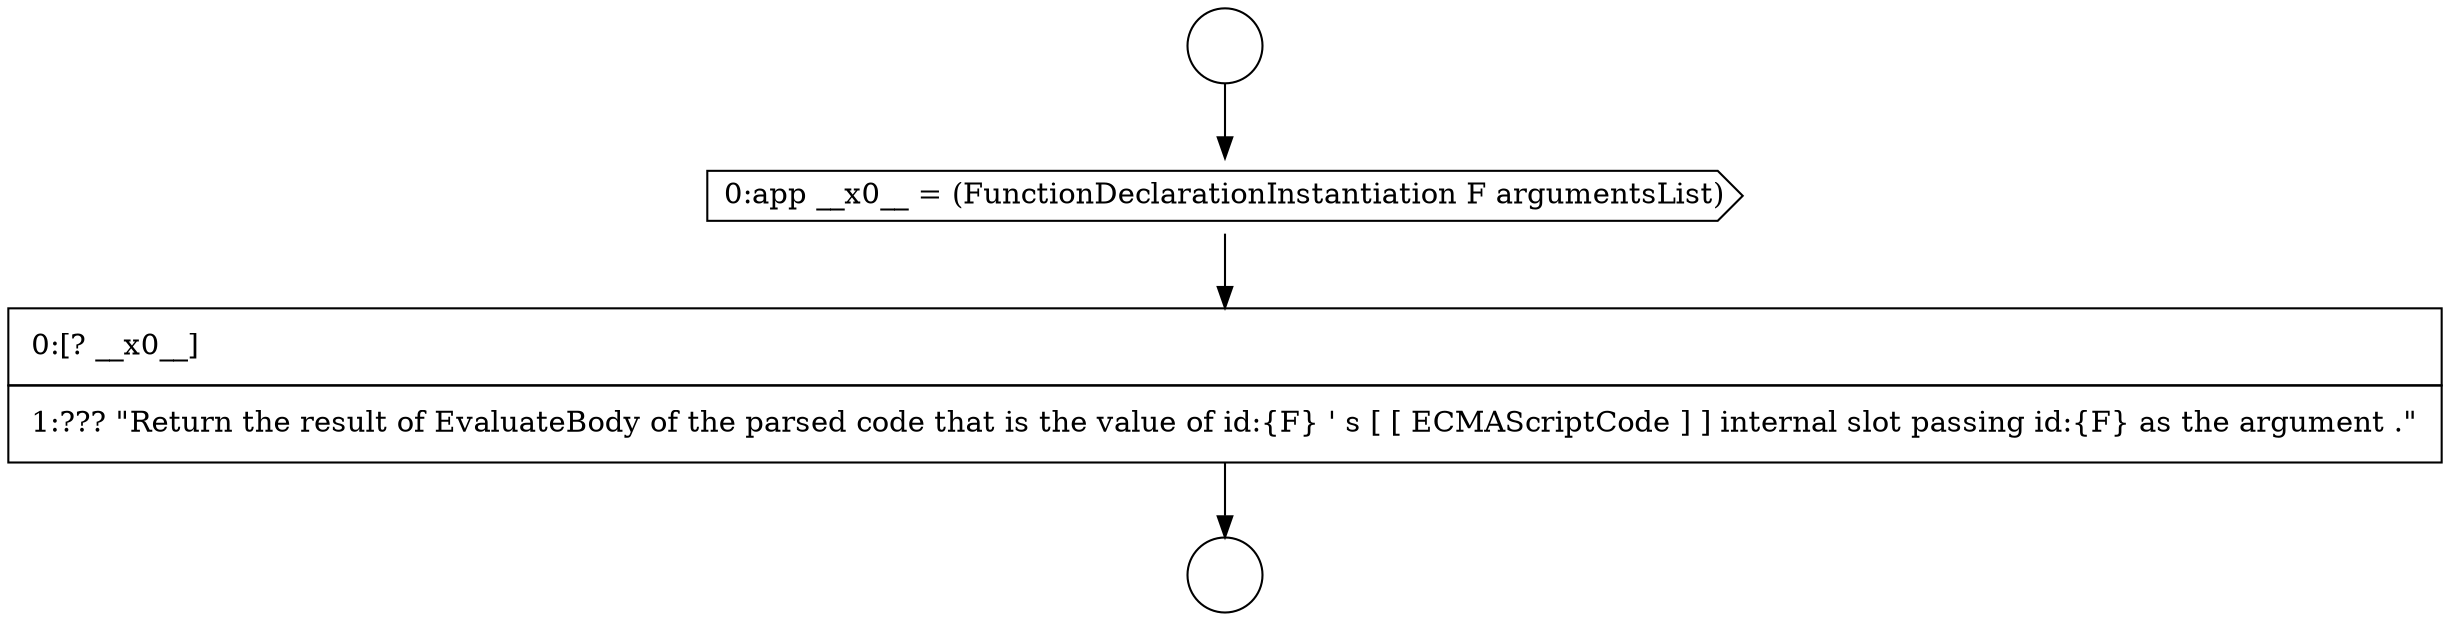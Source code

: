 digraph {
  node1790 [shape=circle label=" " color="black" fillcolor="white" style=filled]
  node1792 [shape=cds, label=<<font color="black">0:app __x0__ = (FunctionDeclarationInstantiation F argumentsList)</font>> color="black" fillcolor="white" style=filled]
  node1793 [shape=none, margin=0, label=<<font color="black">
    <table border="0" cellborder="1" cellspacing="0" cellpadding="10">
      <tr><td align="left">0:[? __x0__]</td></tr>
      <tr><td align="left">1:??? &quot;Return the result of EvaluateBody of the parsed code that is the value of id:{F} ' s [ [ ECMAScriptCode ] ] internal slot passing id:{F} as the argument .&quot;</td></tr>
    </table>
  </font>> color="black" fillcolor="white" style=filled]
  node1791 [shape=circle label=" " color="black" fillcolor="white" style=filled]
  node1790 -> node1792 [ color="black"]
  node1792 -> node1793 [ color="black"]
  node1793 -> node1791 [ color="black"]
}
